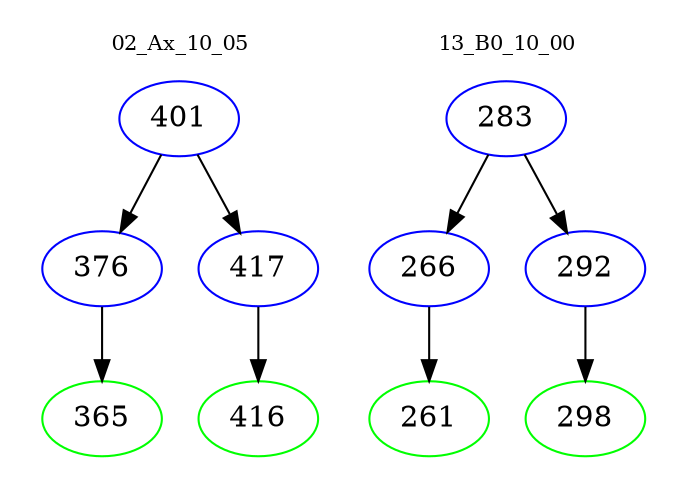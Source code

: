 digraph{
subgraph cluster_0 {
color = white
label = "02_Ax_10_05";
fontsize=10;
T0_401 [label="401", color="blue"]
T0_401 -> T0_376 [color="black"]
T0_376 [label="376", color="blue"]
T0_376 -> T0_365 [color="black"]
T0_365 [label="365", color="green"]
T0_401 -> T0_417 [color="black"]
T0_417 [label="417", color="blue"]
T0_417 -> T0_416 [color="black"]
T0_416 [label="416", color="green"]
}
subgraph cluster_1 {
color = white
label = "13_B0_10_00";
fontsize=10;
T1_283 [label="283", color="blue"]
T1_283 -> T1_266 [color="black"]
T1_266 [label="266", color="blue"]
T1_266 -> T1_261 [color="black"]
T1_261 [label="261", color="green"]
T1_283 -> T1_292 [color="black"]
T1_292 [label="292", color="blue"]
T1_292 -> T1_298 [color="black"]
T1_298 [label="298", color="green"]
}
}
